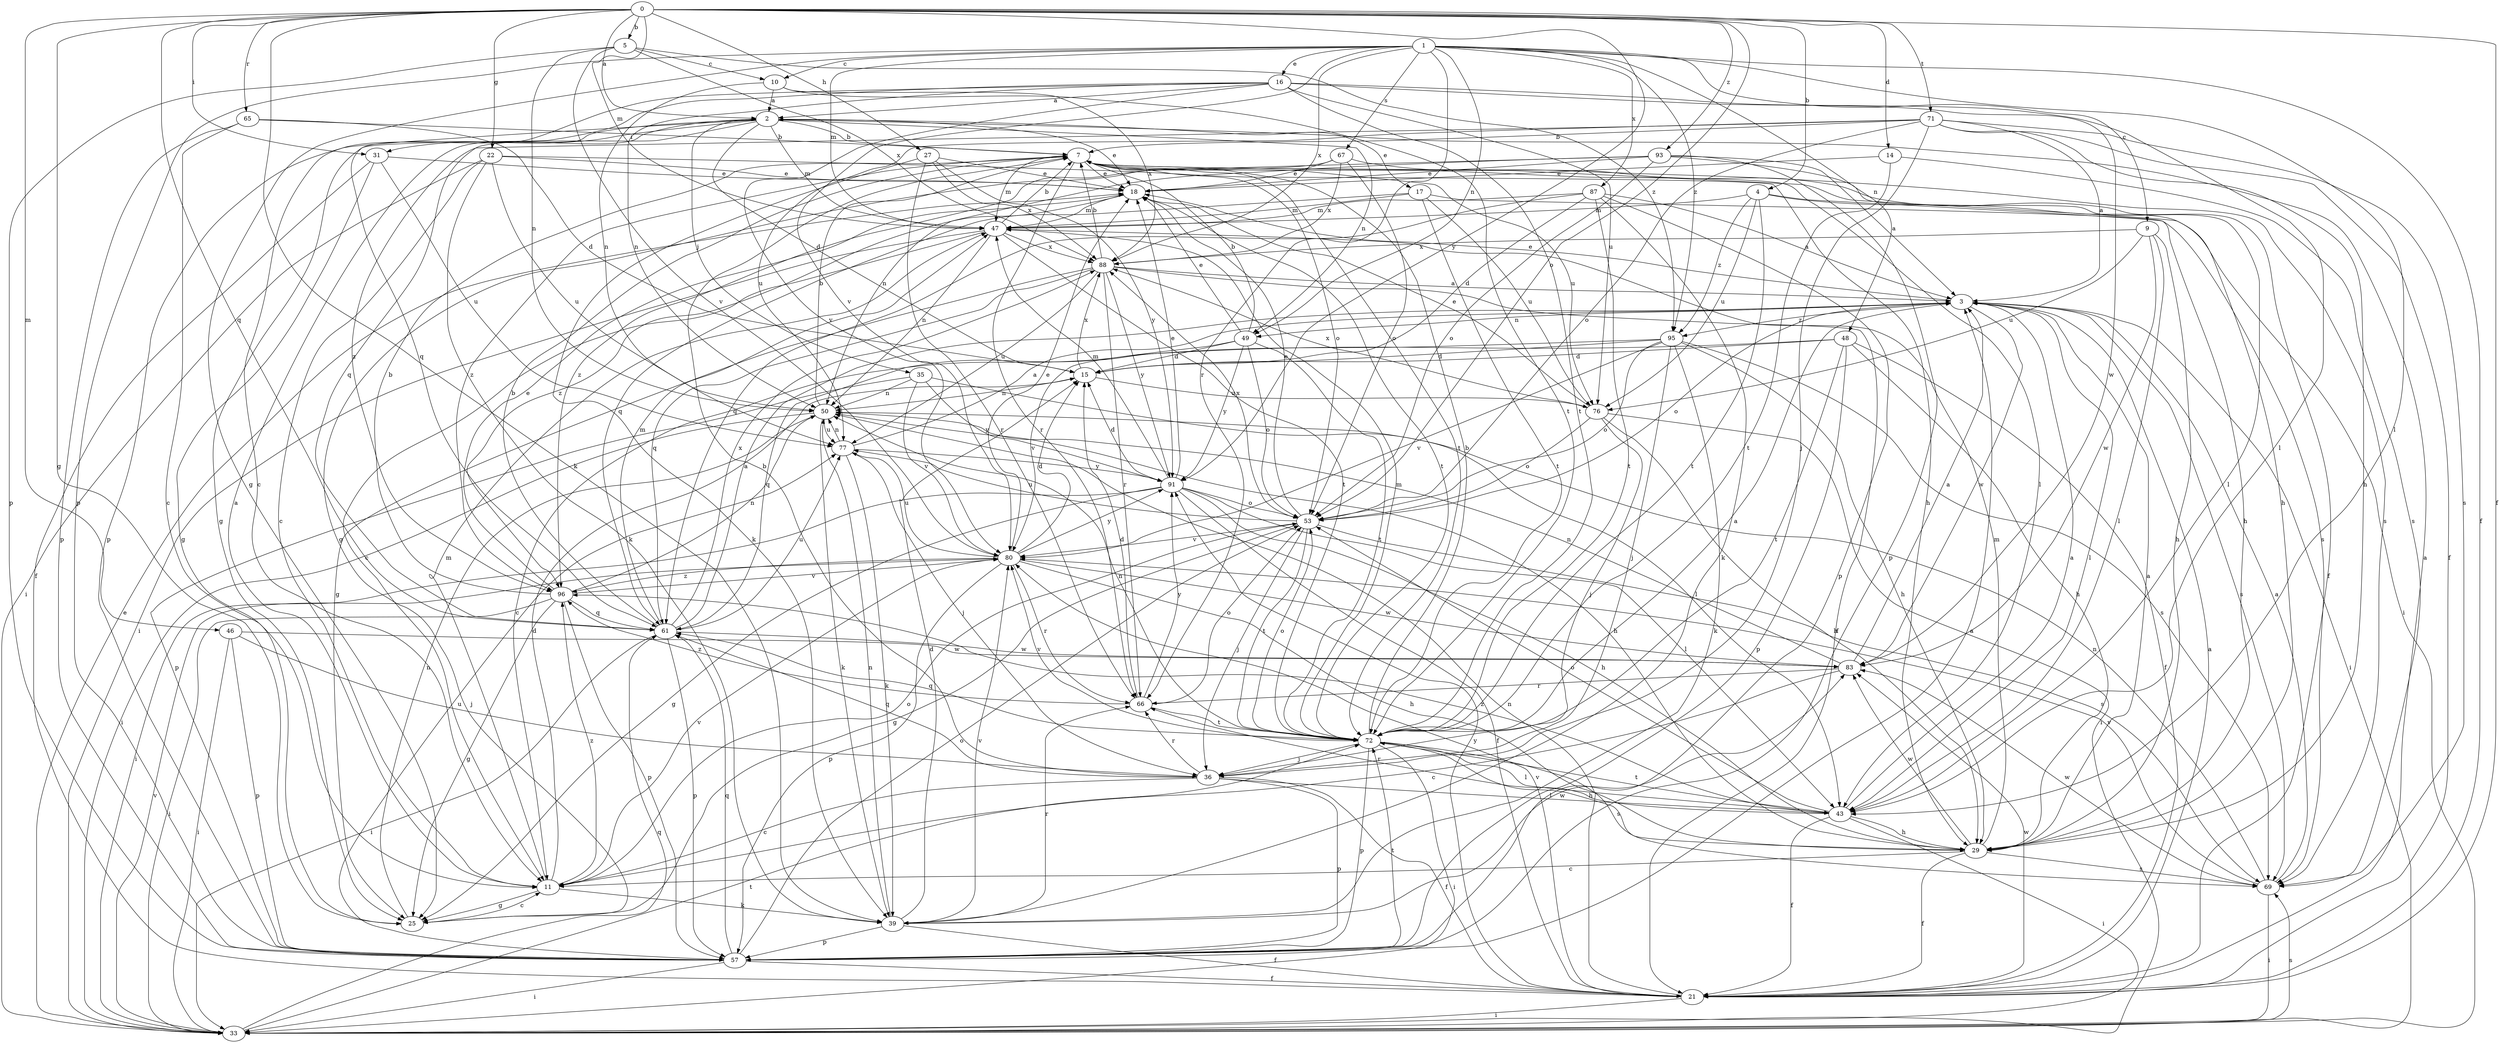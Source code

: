 strict digraph  {
0;
1;
2;
3;
4;
5;
7;
9;
10;
11;
14;
15;
16;
17;
18;
21;
22;
25;
27;
29;
31;
33;
35;
36;
39;
43;
46;
47;
48;
49;
50;
53;
57;
61;
65;
66;
67;
69;
71;
72;
76;
77;
80;
83;
87;
88;
91;
93;
95;
96;
0 -> 2  [label=a];
0 -> 4  [label=b];
0 -> 5  [label=b];
0 -> 14  [label=d];
0 -> 21  [label=f];
0 -> 22  [label=g];
0 -> 25  [label=g];
0 -> 27  [label=h];
0 -> 31  [label=i];
0 -> 39  [label=k];
0 -> 46  [label=m];
0 -> 47  [label=m];
0 -> 53  [label=o];
0 -> 61  [label=q];
0 -> 65  [label=r];
0 -> 71  [label=t];
0 -> 91  [label=y];
0 -> 93  [label=z];
1 -> 9  [label=c];
1 -> 10  [label=c];
1 -> 16  [label=e];
1 -> 21  [label=f];
1 -> 25  [label=g];
1 -> 43  [label=l];
1 -> 47  [label=m];
1 -> 48  [label=n];
1 -> 49  [label=n];
1 -> 57  [label=p];
1 -> 66  [label=r];
1 -> 67  [label=s];
1 -> 80  [label=v];
1 -> 87  [label=x];
1 -> 88  [label=x];
1 -> 95  [label=z];
2 -> 7  [label=b];
2 -> 15  [label=d];
2 -> 17  [label=e];
2 -> 18  [label=e];
2 -> 25  [label=g];
2 -> 31  [label=i];
2 -> 35  [label=j];
2 -> 47  [label=m];
2 -> 49  [label=n];
2 -> 57  [label=p];
2 -> 61  [label=q];
3 -> 18  [label=e];
3 -> 33  [label=i];
3 -> 43  [label=l];
3 -> 49  [label=n];
3 -> 53  [label=o];
3 -> 69  [label=s];
3 -> 83  [label=w];
3 -> 95  [label=z];
4 -> 29  [label=h];
4 -> 33  [label=i];
4 -> 47  [label=m];
4 -> 72  [label=t];
4 -> 76  [label=u];
4 -> 95  [label=z];
5 -> 10  [label=c];
5 -> 50  [label=n];
5 -> 57  [label=p];
5 -> 80  [label=v];
5 -> 88  [label=x];
5 -> 95  [label=z];
7 -> 18  [label=e];
7 -> 21  [label=f];
7 -> 29  [label=h];
7 -> 43  [label=l];
7 -> 47  [label=m];
7 -> 53  [label=o];
7 -> 66  [label=r];
7 -> 72  [label=t];
7 -> 76  [label=u];
7 -> 96  [label=z];
9 -> 29  [label=h];
9 -> 43  [label=l];
9 -> 76  [label=u];
9 -> 83  [label=w];
9 -> 88  [label=x];
10 -> 2  [label=a];
10 -> 50  [label=n];
10 -> 72  [label=t];
10 -> 88  [label=x];
11 -> 2  [label=a];
11 -> 15  [label=d];
11 -> 25  [label=g];
11 -> 39  [label=k];
11 -> 47  [label=m];
11 -> 53  [label=o];
11 -> 80  [label=v];
11 -> 96  [label=z];
14 -> 18  [label=e];
14 -> 69  [label=s];
14 -> 72  [label=t];
15 -> 50  [label=n];
15 -> 76  [label=u];
15 -> 88  [label=x];
16 -> 2  [label=a];
16 -> 11  [label=c];
16 -> 43  [label=l];
16 -> 50  [label=n];
16 -> 61  [label=q];
16 -> 72  [label=t];
16 -> 76  [label=u];
16 -> 80  [label=v];
16 -> 83  [label=w];
17 -> 47  [label=m];
17 -> 61  [label=q];
17 -> 69  [label=s];
17 -> 72  [label=t];
17 -> 76  [label=u];
18 -> 47  [label=m];
18 -> 72  [label=t];
18 -> 96  [label=z];
21 -> 2  [label=a];
21 -> 3  [label=a];
21 -> 33  [label=i];
21 -> 50  [label=n];
21 -> 80  [label=v];
21 -> 83  [label=w];
21 -> 91  [label=y];
22 -> 11  [label=c];
22 -> 18  [label=e];
22 -> 29  [label=h];
22 -> 33  [label=i];
22 -> 39  [label=k];
22 -> 77  [label=u];
25 -> 11  [label=c];
25 -> 50  [label=n];
27 -> 18  [label=e];
27 -> 39  [label=k];
27 -> 66  [label=r];
27 -> 88  [label=x];
27 -> 91  [label=y];
29 -> 3  [label=a];
29 -> 11  [label=c];
29 -> 21  [label=f];
29 -> 47  [label=m];
29 -> 69  [label=s];
29 -> 83  [label=w];
31 -> 18  [label=e];
31 -> 21  [label=f];
31 -> 25  [label=g];
31 -> 77  [label=u];
33 -> 18  [label=e];
33 -> 61  [label=q];
33 -> 69  [label=s];
33 -> 72  [label=t];
33 -> 80  [label=v];
35 -> 43  [label=l];
35 -> 50  [label=n];
35 -> 57  [label=p];
35 -> 80  [label=v];
35 -> 91  [label=y];
36 -> 7  [label=b];
36 -> 11  [label=c];
36 -> 21  [label=f];
36 -> 43  [label=l];
36 -> 57  [label=p];
36 -> 61  [label=q];
36 -> 66  [label=r];
39 -> 15  [label=d];
39 -> 21  [label=f];
39 -> 50  [label=n];
39 -> 57  [label=p];
39 -> 66  [label=r];
39 -> 80  [label=v];
39 -> 83  [label=w];
43 -> 3  [label=a];
43 -> 21  [label=f];
43 -> 29  [label=h];
43 -> 33  [label=i];
43 -> 53  [label=o];
43 -> 66  [label=r];
43 -> 72  [label=t];
43 -> 96  [label=z];
46 -> 33  [label=i];
46 -> 36  [label=j];
46 -> 57  [label=p];
46 -> 83  [label=w];
47 -> 7  [label=b];
47 -> 11  [label=c];
47 -> 33  [label=i];
47 -> 50  [label=n];
47 -> 72  [label=t];
47 -> 88  [label=x];
48 -> 11  [label=c];
48 -> 15  [label=d];
48 -> 21  [label=f];
48 -> 29  [label=h];
48 -> 57  [label=p];
48 -> 72  [label=t];
49 -> 7  [label=b];
49 -> 15  [label=d];
49 -> 18  [label=e];
49 -> 53  [label=o];
49 -> 72  [label=t];
49 -> 80  [label=v];
49 -> 91  [label=y];
50 -> 7  [label=b];
50 -> 29  [label=h];
50 -> 33  [label=i];
50 -> 39  [label=k];
50 -> 77  [label=u];
53 -> 18  [label=e];
53 -> 25  [label=g];
53 -> 36  [label=j];
53 -> 69  [label=s];
53 -> 72  [label=t];
53 -> 77  [label=u];
53 -> 80  [label=v];
53 -> 88  [label=x];
57 -> 3  [label=a];
57 -> 21  [label=f];
57 -> 33  [label=i];
57 -> 53  [label=o];
57 -> 61  [label=q];
57 -> 72  [label=t];
57 -> 77  [label=u];
61 -> 3  [label=a];
61 -> 7  [label=b];
61 -> 33  [label=i];
61 -> 47  [label=m];
61 -> 57  [label=p];
61 -> 77  [label=u];
61 -> 83  [label=w];
61 -> 88  [label=x];
65 -> 7  [label=b];
65 -> 11  [label=c];
65 -> 15  [label=d];
65 -> 57  [label=p];
66 -> 15  [label=d];
66 -> 53  [label=o];
66 -> 72  [label=t];
66 -> 91  [label=y];
66 -> 96  [label=z];
67 -> 18  [label=e];
67 -> 53  [label=o];
67 -> 69  [label=s];
67 -> 88  [label=x];
67 -> 96  [label=z];
69 -> 3  [label=a];
69 -> 33  [label=i];
69 -> 50  [label=n];
69 -> 80  [label=v];
69 -> 83  [label=w];
71 -> 3  [label=a];
71 -> 7  [label=b];
71 -> 21  [label=f];
71 -> 29  [label=h];
71 -> 36  [label=j];
71 -> 53  [label=o];
71 -> 69  [label=s];
71 -> 77  [label=u];
71 -> 96  [label=z];
72 -> 3  [label=a];
72 -> 7  [label=b];
72 -> 29  [label=h];
72 -> 33  [label=i];
72 -> 36  [label=j];
72 -> 43  [label=l];
72 -> 47  [label=m];
72 -> 50  [label=n];
72 -> 53  [label=o];
72 -> 57  [label=p];
72 -> 61  [label=q];
72 -> 69  [label=s];
72 -> 80  [label=v];
76 -> 18  [label=e];
76 -> 29  [label=h];
76 -> 33  [label=i];
76 -> 36  [label=j];
76 -> 53  [label=o];
76 -> 88  [label=x];
77 -> 3  [label=a];
77 -> 36  [label=j];
77 -> 39  [label=k];
77 -> 50  [label=n];
77 -> 91  [label=y];
80 -> 15  [label=d];
80 -> 18  [label=e];
80 -> 29  [label=h];
80 -> 57  [label=p];
80 -> 66  [label=r];
80 -> 77  [label=u];
80 -> 83  [label=w];
80 -> 91  [label=y];
80 -> 96  [label=z];
83 -> 3  [label=a];
83 -> 11  [label=c];
83 -> 50  [label=n];
83 -> 66  [label=r];
87 -> 3  [label=a];
87 -> 15  [label=d];
87 -> 39  [label=k];
87 -> 47  [label=m];
87 -> 57  [label=p];
87 -> 61  [label=q];
87 -> 72  [label=t];
88 -> 3  [label=a];
88 -> 7  [label=b];
88 -> 21  [label=f];
88 -> 25  [label=g];
88 -> 61  [label=q];
88 -> 66  [label=r];
88 -> 77  [label=u];
88 -> 91  [label=y];
91 -> 15  [label=d];
91 -> 18  [label=e];
91 -> 21  [label=f];
91 -> 25  [label=g];
91 -> 29  [label=h];
91 -> 33  [label=i];
91 -> 43  [label=l];
91 -> 47  [label=m];
91 -> 53  [label=o];
93 -> 3  [label=a];
93 -> 18  [label=e];
93 -> 25  [label=g];
93 -> 43  [label=l];
93 -> 50  [label=n];
93 -> 53  [label=o];
93 -> 57  [label=p];
95 -> 15  [label=d];
95 -> 29  [label=h];
95 -> 36  [label=j];
95 -> 39  [label=k];
95 -> 53  [label=o];
95 -> 61  [label=q];
95 -> 69  [label=s];
95 -> 80  [label=v];
96 -> 7  [label=b];
96 -> 18  [label=e];
96 -> 25  [label=g];
96 -> 33  [label=i];
96 -> 50  [label=n];
96 -> 57  [label=p];
96 -> 61  [label=q];
96 -> 80  [label=v];
}
